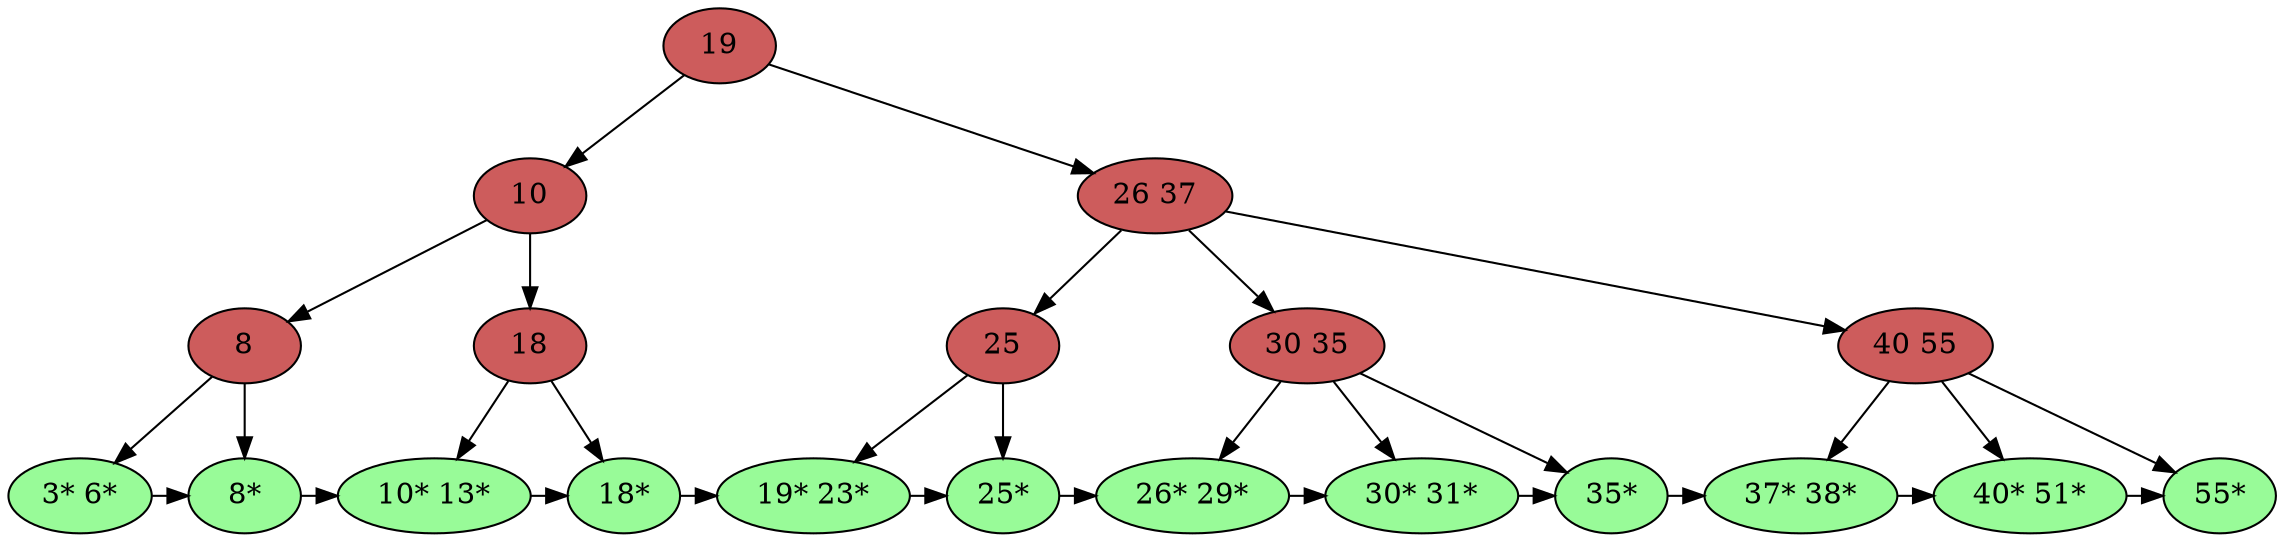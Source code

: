 digraph G {
	"19" -> "10";
	"19" -> "26 37";
	"10" -> "8";
	"10" -> "18";
	"26 37" -> "25";
	"26 37" -> "30 35";
	"26 37" -> "40 55";
	"8" -> "3* 6*";
	"8" -> "8*";
	"18" -> "10* 13*";
	"18" -> "18*";
	"25" -> "19* 23*";
	"25" -> "25*";
	"30 35" -> "26* 29*";
	"30 35" -> "30* 31*";
	"30 35" -> "35*";
	"40 55" -> "37* 38*";
	"40 55" -> "40* 51*";
	"40 55" -> "55*";
	"3* 6*" -> "8*";
	"8*" -> "10* 13*";
	"10* 13*" -> "18*";
	"18*" -> "19* 23*";
	"19* 23*" -> "25*";
	"25*" -> "26* 29*";
	"26* 29*" -> "30* 31*";
	"30* 31*" -> "35*";
	"35*" -> "37* 38*";
	"37* 38*" -> "40* 51*";
	"40* 51*" -> "55*";
	{ rank=same "19" };
	{ rank=same "10" "26 37" };
	{ rank=same "8" "18" "25" "30 35" "40 55" };
	{ rank=same "3* 6*" "8*" "10* 13*" "18*" "19* 23*" "25*" "26* 29*" "30* 31*" "35*" "37* 38*" "40* 51*" "55*" };
	{ rank=same "8*" "10* 13*" "18*" "19* 23*" "25*" "26* 29*" "30* 31*" "35*" "37* 38*" "40* 51*" "55*" };
	{ rank=same "10* 13*" "18*" "19* 23*" "25*" "26* 29*" "30* 31*" "35*" "37* 38*" "40* 51*" "55*" };
	{ rank=same "18*" "19* 23*" "25*" "26* 29*" "30* 31*" "35*" "37* 38*" "40* 51*" "55*" };
	{ rank=same "19* 23*" "25*" "26* 29*" "30* 31*" "35*" "37* 38*" "40* 51*" "55*" };
	{ rank=same "25*" "26* 29*" "30* 31*" "35*" "37* 38*" "40* 51*" "55*" };
	{ rank=same "26* 29*" "30* 31*" "35*" "37* 38*" "40* 51*" "55*" };
	{ rank=same "30* 31*" "35*" "37* 38*" "40* 51*" "55*" };
	{ rank=same "35*" "37* 38*" "40* 51*" "55*" };
	{ rank=same "37* 38*" "40* 51*" "55*" };
	{ rank=same "40* 51*" "55*" };
	{ rank=same "55*" };
	"19"[ style=filled, fillcolor=IndianRed ];
	"10"[ style=filled, fillcolor=IndianRed ];
	"26 37"[ style=filled, fillcolor=IndianRed ];
	"8"[ style=filled, fillcolor=IndianRed ];
	"18"[ style=filled, fillcolor=IndianRed ];
	"25"[ style=filled, fillcolor=IndianRed ];
	"30 35"[ style=filled, fillcolor=IndianRed ];
	"40 55"[ style=filled, fillcolor=IndianRed ];
	"3* 6*"[ style=filled, fillcolor=PaleGreen ];
	"8*"[ style=filled, fillcolor=PaleGreen ];
	"10* 13*"[ style=filled, fillcolor=PaleGreen ];
	"18*"[ style=filled, fillcolor=PaleGreen ];
	"19* 23*"[ style=filled, fillcolor=PaleGreen ];
	"25*"[ style=filled, fillcolor=PaleGreen ];
	"26* 29*"[ style=filled, fillcolor=PaleGreen ];
	"30* 31*"[ style=filled, fillcolor=PaleGreen ];
	"35*"[ style=filled, fillcolor=PaleGreen ];
	"37* 38*"[ style=filled, fillcolor=PaleGreen ];
	"40* 51*"[ style=filled, fillcolor=PaleGreen ];
	"55*"[ style=filled, fillcolor=PaleGreen ];
}